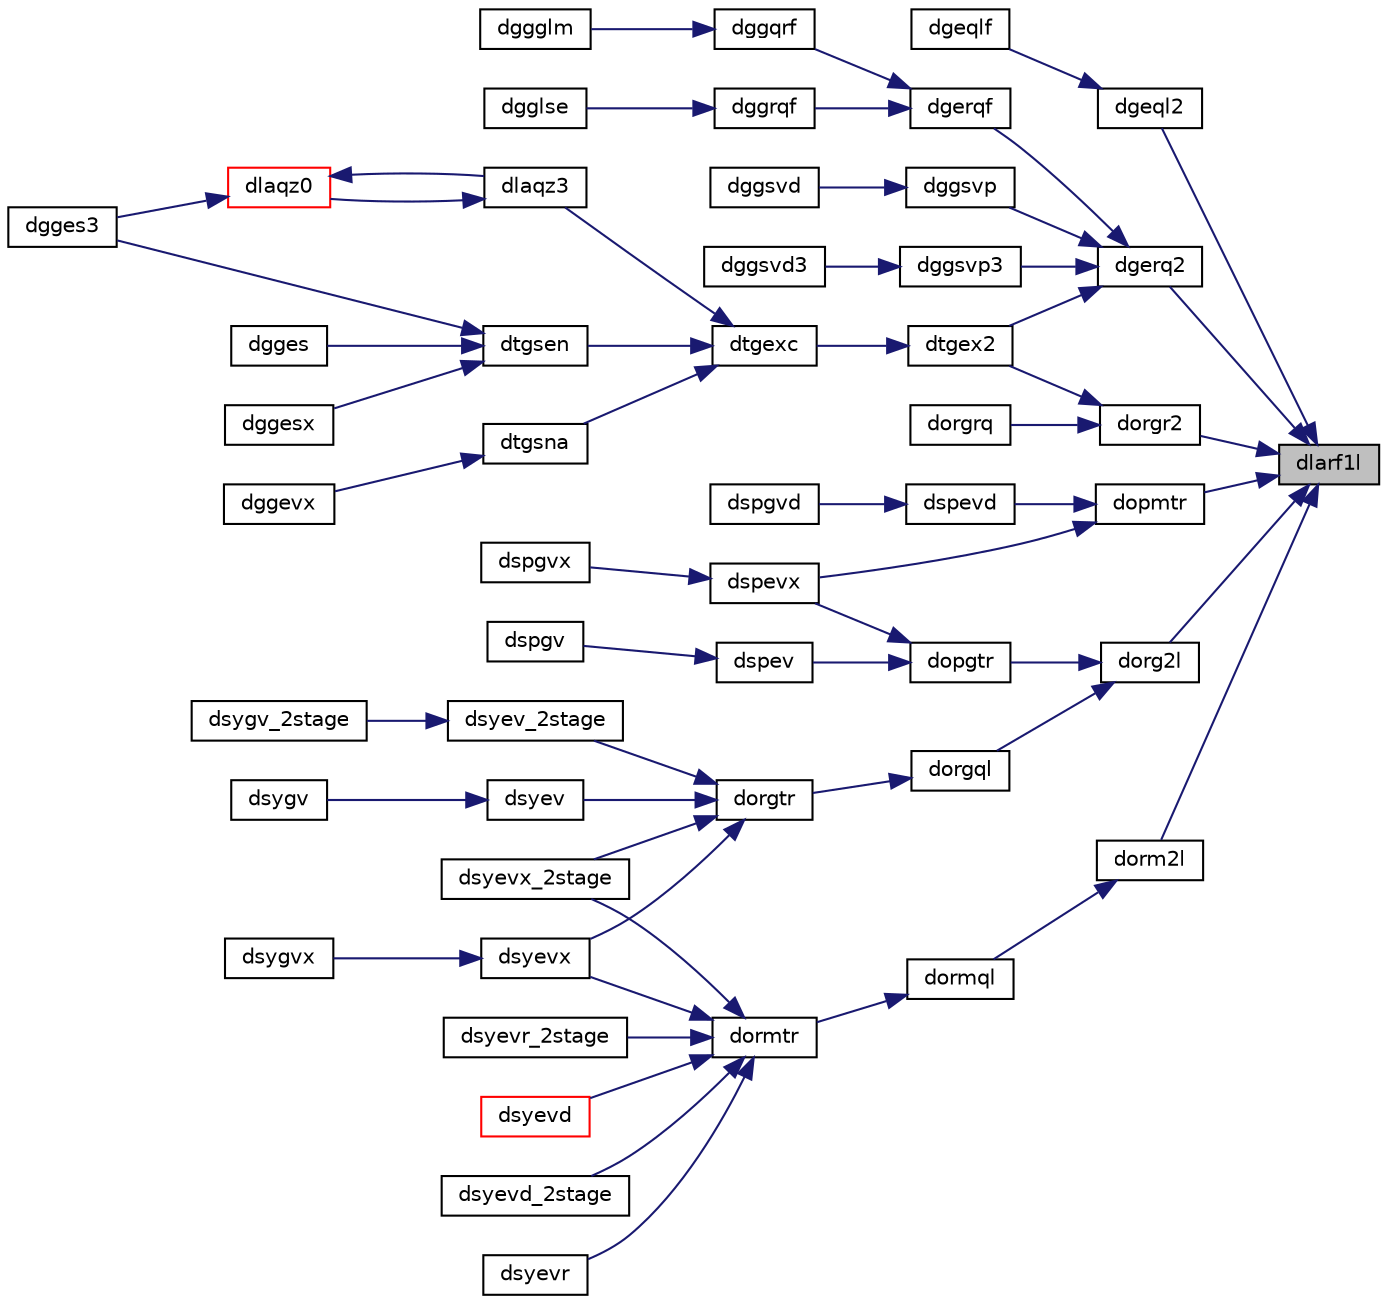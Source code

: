 digraph "dlarf1l"
{
 // LATEX_PDF_SIZE
  edge [fontname="Helvetica",fontsize="10",labelfontname="Helvetica",labelfontsize="10"];
  node [fontname="Helvetica",fontsize="10",shape=record];
  rankdir="RL";
  Node1 [label="dlarf1l",height=0.2,width=0.4,color="black", fillcolor="grey75", style="filled", fontcolor="black",tooltip="DLARF1L applies an elementary reflector to a general rectangular"];
  Node1 -> Node2 [dir="back",color="midnightblue",fontsize="10",style="solid",fontname="Helvetica"];
  Node2 [label="dgeql2",height=0.2,width=0.4,color="black", fillcolor="white", style="filled",URL="$dgeql2_8f.html#aa3c49765445900907515a341da534d19",tooltip="DGEQL2 computes the QL factorization of a general rectangular matrix using an unblocked algorithm."];
  Node2 -> Node3 [dir="back",color="midnightblue",fontsize="10",style="solid",fontname="Helvetica"];
  Node3 [label="dgeqlf",height=0.2,width=0.4,color="black", fillcolor="white", style="filled",URL="$dgeqlf_8f.html#a0860daeae9b6084202a647418f54af27",tooltip="DGEQLF"];
  Node1 -> Node4 [dir="back",color="midnightblue",fontsize="10",style="solid",fontname="Helvetica"];
  Node4 [label="dgerq2",height=0.2,width=0.4,color="black", fillcolor="white", style="filled",URL="$dgerq2_8f.html#a360f5b8b756dc7d366c3decfcdf89000",tooltip="DGERQ2 computes the RQ factorization of a general rectangular matrix using an unblocked algorithm."];
  Node4 -> Node5 [dir="back",color="midnightblue",fontsize="10",style="solid",fontname="Helvetica"];
  Node5 [label="dgerqf",height=0.2,width=0.4,color="black", fillcolor="white", style="filled",URL="$dgerqf_8f.html#a7bba0d791b011eb5425ecbf500e9be2c",tooltip="DGERQF"];
  Node5 -> Node6 [dir="back",color="midnightblue",fontsize="10",style="solid",fontname="Helvetica"];
  Node6 [label="dggqrf",height=0.2,width=0.4,color="black", fillcolor="white", style="filled",URL="$dggqrf_8f.html#afc187f6c45487f658228116ebe72b59c",tooltip="DGGQRF"];
  Node6 -> Node7 [dir="back",color="midnightblue",fontsize="10",style="solid",fontname="Helvetica"];
  Node7 [label="dggglm",height=0.2,width=0.4,color="black", fillcolor="white", style="filled",URL="$dggglm_8f.html#aa7c4f7b52f415b808e935845f19300ed",tooltip="DGGGLM"];
  Node5 -> Node8 [dir="back",color="midnightblue",fontsize="10",style="solid",fontname="Helvetica"];
  Node8 [label="dggrqf",height=0.2,width=0.4,color="black", fillcolor="white", style="filled",URL="$dggrqf_8f.html#a349087e712e597f3a32a36b4c2d62251",tooltip="DGGRQF"];
  Node8 -> Node9 [dir="back",color="midnightblue",fontsize="10",style="solid",fontname="Helvetica"];
  Node9 [label="dgglse",height=0.2,width=0.4,color="black", fillcolor="white", style="filled",URL="$dgglse_8f.html#a1f03c8580ac1aaafb0f092fad4377d16",tooltip="DGGLSE solves overdetermined or underdetermined systems for OTHER matrices"];
  Node4 -> Node10 [dir="back",color="midnightblue",fontsize="10",style="solid",fontname="Helvetica"];
  Node10 [label="dggsvp",height=0.2,width=0.4,color="black", fillcolor="white", style="filled",URL="$dggsvp_8f.html#a82130cf3f0801366c02d2b46ea7bd908",tooltip="DGGSVP"];
  Node10 -> Node11 [dir="back",color="midnightblue",fontsize="10",style="solid",fontname="Helvetica"];
  Node11 [label="dggsvd",height=0.2,width=0.4,color="black", fillcolor="white", style="filled",URL="$dggsvd_8f.html#af81db37b433882a26f692aeff19f002e",tooltip="DGGSVD computes the singular value decomposition (SVD) for OTHER matrices"];
  Node4 -> Node12 [dir="back",color="midnightblue",fontsize="10",style="solid",fontname="Helvetica"];
  Node12 [label="dggsvp3",height=0.2,width=0.4,color="black", fillcolor="white", style="filled",URL="$dggsvp3_8f.html#a7c1f9e4b4c5da1b96001a9c9c63faf1c",tooltip="DGGSVP3"];
  Node12 -> Node13 [dir="back",color="midnightblue",fontsize="10",style="solid",fontname="Helvetica"];
  Node13 [label="dggsvd3",height=0.2,width=0.4,color="black", fillcolor="white", style="filled",URL="$dggsvd3_8f.html#ab6c743f531c1b87922eb811cbc3ef645",tooltip="DGGSVD3 computes the singular value decomposition (SVD) for OTHER matrices"];
  Node4 -> Node14 [dir="back",color="midnightblue",fontsize="10",style="solid",fontname="Helvetica"];
  Node14 [label="dtgex2",height=0.2,width=0.4,color="black", fillcolor="white", style="filled",URL="$dtgex2_8f.html#aa3c93490c68259c80285d72cb61cbd99",tooltip="DTGEX2 swaps adjacent diagonal blocks in an upper (quasi) triangular matrix pair by an orthogonal equ..."];
  Node14 -> Node15 [dir="back",color="midnightblue",fontsize="10",style="solid",fontname="Helvetica"];
  Node15 [label="dtgexc",height=0.2,width=0.4,color="black", fillcolor="white", style="filled",URL="$dtgexc_8f.html#a2510d68d70194719d570cbcfe24b3e74",tooltip="DTGEXC"];
  Node15 -> Node16 [dir="back",color="midnightblue",fontsize="10",style="solid",fontname="Helvetica"];
  Node16 [label="dlaqz3",height=0.2,width=0.4,color="black", fillcolor="white", style="filled",URL="$dlaqz3_8f.html#a9214b3b765a89d0b3fd6a08b6ec56d0f",tooltip="DLAQZ3"];
  Node16 -> Node17 [dir="back",color="midnightblue",fontsize="10",style="solid",fontname="Helvetica"];
  Node17 [label="dlaqz0",height=0.2,width=0.4,color="red", fillcolor="white", style="filled",URL="$dlaqz0_8f.html#a64ae394c770b6fbb30c1d6d6727d003c",tooltip="DLAQZ0"];
  Node17 -> Node18 [dir="back",color="midnightblue",fontsize="10",style="solid",fontname="Helvetica"];
  Node18 [label="dgges3",height=0.2,width=0.4,color="black", fillcolor="white", style="filled",URL="$dgges3_8f.html#a3903b5dcbc186bcc5b2db0604331dbb6",tooltip="DGGES3 computes the eigenvalues, the Schur form, and, optionally, the matrix of Schur vectors for GE ..."];
  Node17 -> Node16 [dir="back",color="midnightblue",fontsize="10",style="solid",fontname="Helvetica"];
  Node15 -> Node20 [dir="back",color="midnightblue",fontsize="10",style="solid",fontname="Helvetica"];
  Node20 [label="dtgsen",height=0.2,width=0.4,color="black", fillcolor="white", style="filled",URL="$dtgsen_8f.html#aba8441d4f7374bbcf6c093dbec0b517e",tooltip="DTGSEN"];
  Node20 -> Node21 [dir="back",color="midnightblue",fontsize="10",style="solid",fontname="Helvetica"];
  Node21 [label="dgges",height=0.2,width=0.4,color="black", fillcolor="white", style="filled",URL="$dgges_8f.html#a8637d4b822e19d10327ddcb4235dc08e",tooltip="DGGES computes the eigenvalues, the Schur form, and, optionally, the matrix of Schur vectors for GE m..."];
  Node20 -> Node18 [dir="back",color="midnightblue",fontsize="10",style="solid",fontname="Helvetica"];
  Node20 -> Node22 [dir="back",color="midnightblue",fontsize="10",style="solid",fontname="Helvetica"];
  Node22 [label="dggesx",height=0.2,width=0.4,color="black", fillcolor="white", style="filled",URL="$dggesx_8f.html#a923e1df287c0a880641462ce42607936",tooltip="DGGESX computes the eigenvalues, the Schur form, and, optionally, the matrix of Schur vectors for GE ..."];
  Node15 -> Node23 [dir="back",color="midnightblue",fontsize="10",style="solid",fontname="Helvetica"];
  Node23 [label="dtgsna",height=0.2,width=0.4,color="black", fillcolor="white", style="filled",URL="$dtgsna_8f.html#a6c1a813b10f49050475ad50fe9fcaea7",tooltip="DTGSNA"];
  Node23 -> Node24 [dir="back",color="midnightblue",fontsize="10",style="solid",fontname="Helvetica"];
  Node24 [label="dggevx",height=0.2,width=0.4,color="black", fillcolor="white", style="filled",URL="$dggevx_8f.html#a58099bb0f4ebe6a1f6f6078e05a6fb78",tooltip="DGGEVX computes the eigenvalues and, optionally, the left and/or right eigenvectors for GE matrices"];
  Node1 -> Node25 [dir="back",color="midnightblue",fontsize="10",style="solid",fontname="Helvetica"];
  Node25 [label="dopmtr",height=0.2,width=0.4,color="black", fillcolor="white", style="filled",URL="$dopmtr_8f.html#ad60984bb4ef9b640e9c61ecf8159c9a1",tooltip="DOPMTR"];
  Node25 -> Node26 [dir="back",color="midnightblue",fontsize="10",style="solid",fontname="Helvetica"];
  Node26 [label="dspevd",height=0.2,width=0.4,color="black", fillcolor="white", style="filled",URL="$dspevd_8f.html#a7dd8a9cc7cc531b8665db125165d5e8c",tooltip="DSPEVD computes the eigenvalues and, optionally, the left and/or right eigenvectors for OTHER matrice..."];
  Node26 -> Node27 [dir="back",color="midnightblue",fontsize="10",style="solid",fontname="Helvetica"];
  Node27 [label="dspgvd",height=0.2,width=0.4,color="black", fillcolor="white", style="filled",URL="$dspgvd_8f.html#aef7c2ecb94476cef947dcc461450012f",tooltip="DSPGVD"];
  Node25 -> Node28 [dir="back",color="midnightblue",fontsize="10",style="solid",fontname="Helvetica"];
  Node28 [label="dspevx",height=0.2,width=0.4,color="black", fillcolor="white", style="filled",URL="$dspevx_8f.html#a07ee2c397b1b0f73e296f20f8d36990a",tooltip="DSPEVX computes the eigenvalues and, optionally, the left and/or right eigenvectors for OTHER matrice..."];
  Node28 -> Node29 [dir="back",color="midnightblue",fontsize="10",style="solid",fontname="Helvetica"];
  Node29 [label="dspgvx",height=0.2,width=0.4,color="black", fillcolor="white", style="filled",URL="$dspgvx_8f.html#a059beb16ce5345c3a2dfbf9692650401",tooltip="DSPGVX"];
  Node1 -> Node30 [dir="back",color="midnightblue",fontsize="10",style="solid",fontname="Helvetica"];
  Node30 [label="dorg2l",height=0.2,width=0.4,color="black", fillcolor="white", style="filled",URL="$dorg2l_8f.html#a36e161d993b87804f7014a7020fc4bac",tooltip="DORG2L generates all or part of the orthogonal matrix Q from a QL factorization determined by sgeqlf ..."];
  Node30 -> Node31 [dir="back",color="midnightblue",fontsize="10",style="solid",fontname="Helvetica"];
  Node31 [label="dopgtr",height=0.2,width=0.4,color="black", fillcolor="white", style="filled",URL="$dopgtr_8f.html#a260e1e3badd8f0ec19bac1e72c0256ed",tooltip="DOPGTR"];
  Node31 -> Node32 [dir="back",color="midnightblue",fontsize="10",style="solid",fontname="Helvetica"];
  Node32 [label="dspev",height=0.2,width=0.4,color="black", fillcolor="white", style="filled",URL="$dspev_8f.html#aa31d35b52c937fdbacaa2e034d8bb52b",tooltip="DSPEV computes the eigenvalues and, optionally, the left and/or right eigenvectors for OTHER matrices"];
  Node32 -> Node33 [dir="back",color="midnightblue",fontsize="10",style="solid",fontname="Helvetica"];
  Node33 [label="dspgv",height=0.2,width=0.4,color="black", fillcolor="white", style="filled",URL="$dspgv_8f.html#a4e4203d1260f4deffe7679ac49af4f10",tooltip="DSPGV"];
  Node31 -> Node28 [dir="back",color="midnightblue",fontsize="10",style="solid",fontname="Helvetica"];
  Node30 -> Node34 [dir="back",color="midnightblue",fontsize="10",style="solid",fontname="Helvetica"];
  Node34 [label="dorgql",height=0.2,width=0.4,color="black", fillcolor="white", style="filled",URL="$dorgql_8f.html#a97adc24a3547a789a3ab145688e3a3ca",tooltip="DORGQL"];
  Node34 -> Node35 [dir="back",color="midnightblue",fontsize="10",style="solid",fontname="Helvetica"];
  Node35 [label="dorgtr",height=0.2,width=0.4,color="black", fillcolor="white", style="filled",URL="$dorgtr_8f.html#ab9106f66ee699faf1bd78afc143eda43",tooltip="DORGTR"];
  Node35 -> Node36 [dir="back",color="midnightblue",fontsize="10",style="solid",fontname="Helvetica"];
  Node36 [label="dsyev",height=0.2,width=0.4,color="black", fillcolor="white", style="filled",URL="$dsyev_8f.html#a442c43fca5493590f8f26cf42fed4044",tooltip="DSYEV computes the eigenvalues and, optionally, the left and/or right eigenvectors for SY matrices"];
  Node36 -> Node37 [dir="back",color="midnightblue",fontsize="10",style="solid",fontname="Helvetica"];
  Node37 [label="dsygv",height=0.2,width=0.4,color="black", fillcolor="white", style="filled",URL="$dsygv_8f.html#a007d33bcdcc697e17c6d15432f159b73",tooltip="DSYGV"];
  Node35 -> Node38 [dir="back",color="midnightblue",fontsize="10",style="solid",fontname="Helvetica"];
  Node38 [label="dsyev_2stage",height=0.2,width=0.4,color="black", fillcolor="white", style="filled",URL="$dsyev__2stage_8f.html#ae624a176ee6bb6e67613f22114f63106",tooltip="DSYEV_2STAGE computes the eigenvalues and, optionally, the left and/or right eigenvectors for SY matr..."];
  Node38 -> Node39 [dir="back",color="midnightblue",fontsize="10",style="solid",fontname="Helvetica"];
  Node39 [label="dsygv_2stage",height=0.2,width=0.4,color="black", fillcolor="white", style="filled",URL="$dsygv__2stage_8f.html#a3306414cf787c52109d20e2f5ca7581d",tooltip="DSYGV_2STAGE"];
  Node35 -> Node40 [dir="back",color="midnightblue",fontsize="10",style="solid",fontname="Helvetica"];
  Node40 [label="dsyevx",height=0.2,width=0.4,color="black", fillcolor="white", style="filled",URL="$dsyevx_8f.html#a68612cdf4ed1051c08f0b0735b8dfdea",tooltip="DSYEVX computes the eigenvalues and, optionally, the left and/or right eigenvectors for SY matrices"];
  Node40 -> Node41 [dir="back",color="midnightblue",fontsize="10",style="solid",fontname="Helvetica"];
  Node41 [label="dsygvx",height=0.2,width=0.4,color="black", fillcolor="white", style="filled",URL="$dsygvx_8f.html#a51bef2d9d58cfff3f1bac9143ccc85b8",tooltip="DSYGVX"];
  Node35 -> Node42 [dir="back",color="midnightblue",fontsize="10",style="solid",fontname="Helvetica"];
  Node42 [label="dsyevx_2stage",height=0.2,width=0.4,color="black", fillcolor="white", style="filled",URL="$dsyevx__2stage_8f.html#ae4eebc2e2a39933908d6ffe64611bca1",tooltip="DSYEVX_2STAGE computes the eigenvalues and, optionally, the left and/or right eigenvectors for SY mat..."];
  Node1 -> Node43 [dir="back",color="midnightblue",fontsize="10",style="solid",fontname="Helvetica"];
  Node43 [label="dorgr2",height=0.2,width=0.4,color="black", fillcolor="white", style="filled",URL="$dorgr2_8f.html#a92162463311fe244666f898bedcfc08f",tooltip="DORGR2 generates all or part of the orthogonal matrix Q from an RQ factorization determined by sgerqf..."];
  Node43 -> Node44 [dir="back",color="midnightblue",fontsize="10",style="solid",fontname="Helvetica"];
  Node44 [label="dorgrq",height=0.2,width=0.4,color="black", fillcolor="white", style="filled",URL="$dorgrq_8f.html#a082ca6e4415f597eb18d239753084793",tooltip="DORGRQ"];
  Node43 -> Node14 [dir="back",color="midnightblue",fontsize="10",style="solid",fontname="Helvetica"];
  Node1 -> Node45 [dir="back",color="midnightblue",fontsize="10",style="solid",fontname="Helvetica"];
  Node45 [label="dorm2l",height=0.2,width=0.4,color="black", fillcolor="white", style="filled",URL="$dorm2l_8f.html#a588ea8b3bfba2c824be6cf3b89b4a226",tooltip="DORM2L multiplies a general matrix by the orthogonal matrix from a QL factorization determined by sge..."];
  Node45 -> Node46 [dir="back",color="midnightblue",fontsize="10",style="solid",fontname="Helvetica"];
  Node46 [label="dormql",height=0.2,width=0.4,color="black", fillcolor="white", style="filled",URL="$dormql_8f.html#a3654a5cee1f608135f7b32d7aa89a1d9",tooltip="DORMQL"];
  Node46 -> Node47 [dir="back",color="midnightblue",fontsize="10",style="solid",fontname="Helvetica"];
  Node47 [label="dormtr",height=0.2,width=0.4,color="black", fillcolor="white", style="filled",URL="$dormtr_8f.html#a6179127644ad9ebf44515e9c781c1e83",tooltip="DORMTR"];
  Node47 -> Node48 [dir="back",color="midnightblue",fontsize="10",style="solid",fontname="Helvetica"];
  Node48 [label="dsyevd",height=0.2,width=0.4,color="red", fillcolor="white", style="filled",URL="$dsyevd_8f.html#a77dfa610458b6c9bd7db52533bfd53a1",tooltip="DSYEVD computes the eigenvalues and, optionally, the left and/or right eigenvectors for SY matrices"];
  Node47 -> Node50 [dir="back",color="midnightblue",fontsize="10",style="solid",fontname="Helvetica"];
  Node50 [label="dsyevd_2stage",height=0.2,width=0.4,color="black", fillcolor="white", style="filled",URL="$dsyevd__2stage_8f.html#afe1f86b382ce3aa1917ec20365bbd707",tooltip="DSYEVD_2STAGE computes the eigenvalues and, optionally, the left and/or right eigenvectors for SY mat..."];
  Node47 -> Node51 [dir="back",color="midnightblue",fontsize="10",style="solid",fontname="Helvetica"];
  Node51 [label="dsyevr",height=0.2,width=0.4,color="black", fillcolor="white", style="filled",URL="$dsyevr_8f.html#aeed8a131adf56eaa2a9e5b1e0cce5718",tooltip="DSYEVR computes the eigenvalues and, optionally, the left and/or right eigenvectors for SY matrices"];
  Node47 -> Node52 [dir="back",color="midnightblue",fontsize="10",style="solid",fontname="Helvetica"];
  Node52 [label="dsyevr_2stage",height=0.2,width=0.4,color="black", fillcolor="white", style="filled",URL="$dsyevr__2stage_8f.html#ad00fd7c0f376019d33e5a194e6b92262",tooltip="DSYEVR_2STAGE computes the eigenvalues and, optionally, the left and/or right eigenvectors for SY mat..."];
  Node47 -> Node40 [dir="back",color="midnightblue",fontsize="10",style="solid",fontname="Helvetica"];
  Node47 -> Node42 [dir="back",color="midnightblue",fontsize="10",style="solid",fontname="Helvetica"];
}
